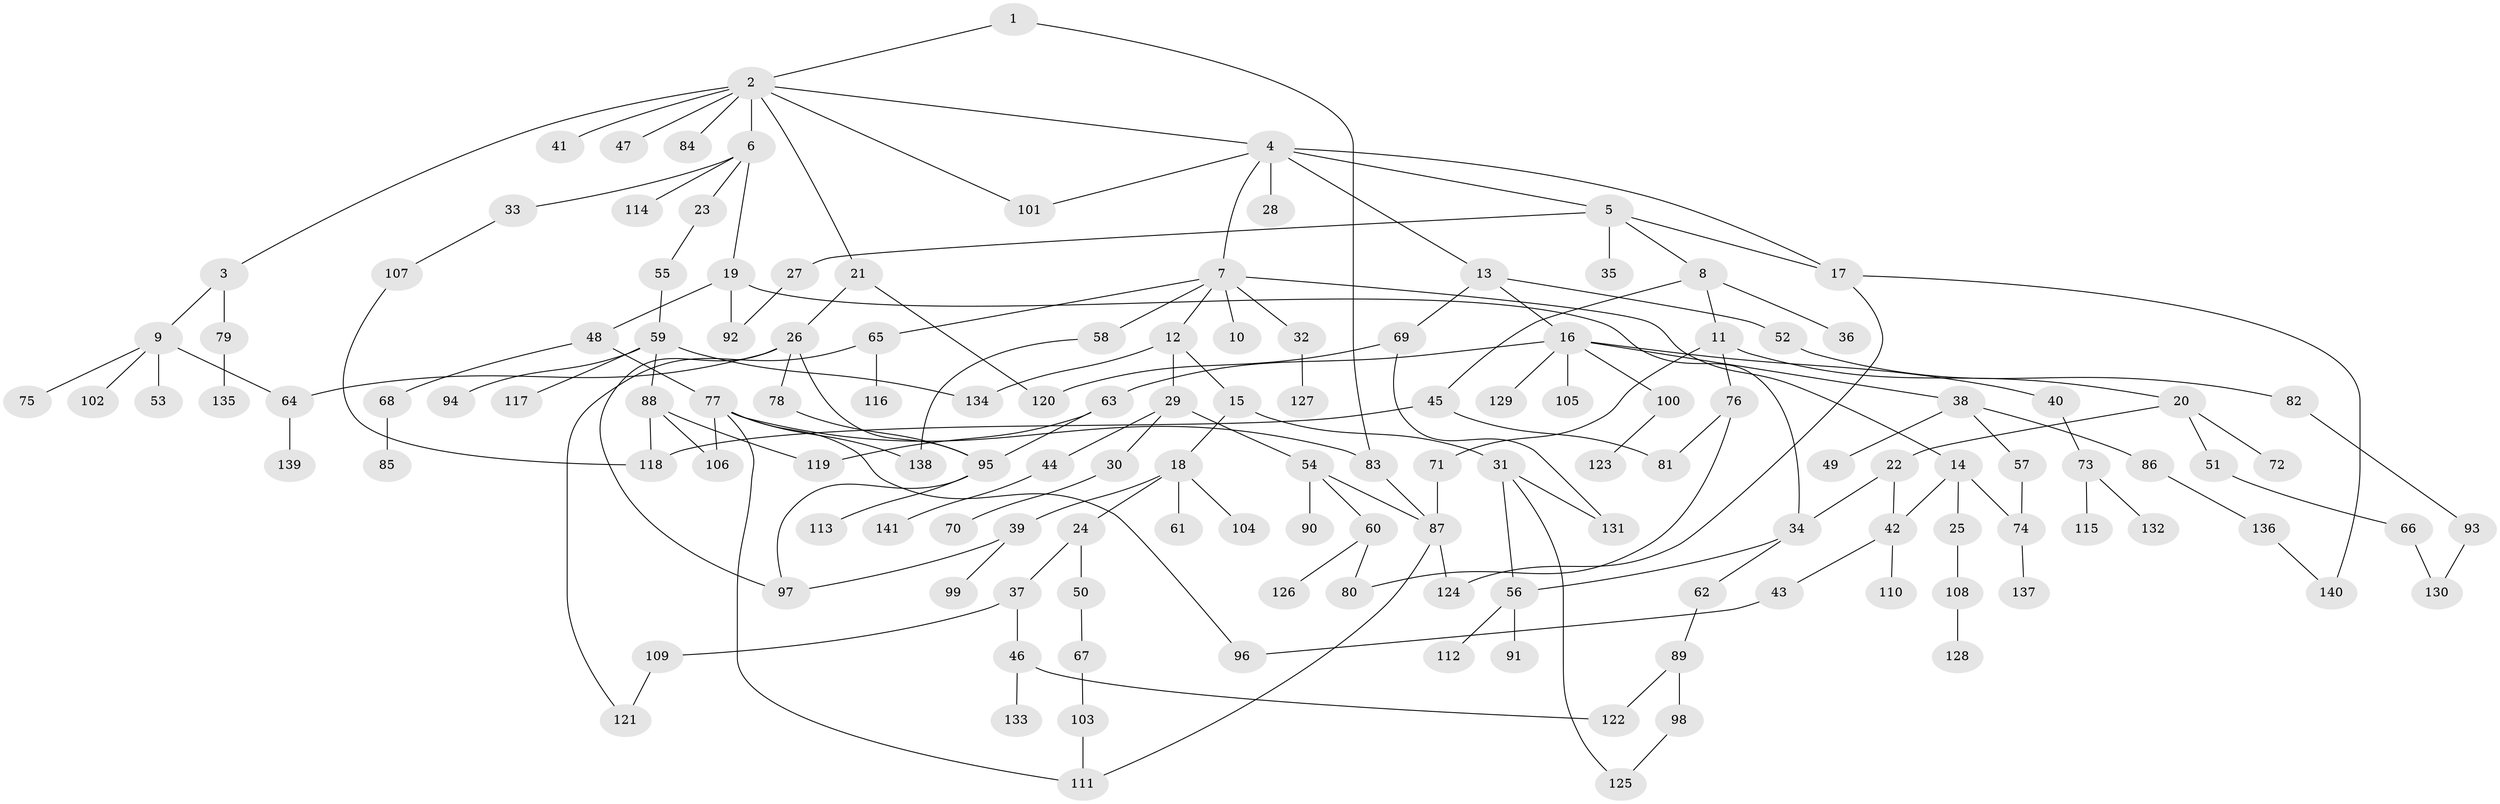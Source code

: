 // coarse degree distribution, {6: 0.028169014084507043, 4: 0.18309859154929578, 3: 0.19718309859154928, 2: 0.30985915492957744, 5: 0.08450704225352113, 1: 0.18309859154929578, 7: 0.014084507042253521}
// Generated by graph-tools (version 1.1) at 2025/36/03/04/25 23:36:01]
// undirected, 141 vertices, 174 edges
graph export_dot {
  node [color=gray90,style=filled];
  1;
  2;
  3;
  4;
  5;
  6;
  7;
  8;
  9;
  10;
  11;
  12;
  13;
  14;
  15;
  16;
  17;
  18;
  19;
  20;
  21;
  22;
  23;
  24;
  25;
  26;
  27;
  28;
  29;
  30;
  31;
  32;
  33;
  34;
  35;
  36;
  37;
  38;
  39;
  40;
  41;
  42;
  43;
  44;
  45;
  46;
  47;
  48;
  49;
  50;
  51;
  52;
  53;
  54;
  55;
  56;
  57;
  58;
  59;
  60;
  61;
  62;
  63;
  64;
  65;
  66;
  67;
  68;
  69;
  70;
  71;
  72;
  73;
  74;
  75;
  76;
  77;
  78;
  79;
  80;
  81;
  82;
  83;
  84;
  85;
  86;
  87;
  88;
  89;
  90;
  91;
  92;
  93;
  94;
  95;
  96;
  97;
  98;
  99;
  100;
  101;
  102;
  103;
  104;
  105;
  106;
  107;
  108;
  109;
  110;
  111;
  112;
  113;
  114;
  115;
  116;
  117;
  118;
  119;
  120;
  121;
  122;
  123;
  124;
  125;
  126;
  127;
  128;
  129;
  130;
  131;
  132;
  133;
  134;
  135;
  136;
  137;
  138;
  139;
  140;
  141;
  1 -- 2;
  1 -- 83;
  2 -- 3;
  2 -- 4;
  2 -- 6;
  2 -- 21;
  2 -- 41;
  2 -- 47;
  2 -- 84;
  2 -- 101;
  3 -- 9;
  3 -- 79;
  4 -- 5;
  4 -- 7;
  4 -- 13;
  4 -- 28;
  4 -- 101;
  4 -- 17;
  5 -- 8;
  5 -- 17;
  5 -- 27;
  5 -- 35;
  6 -- 19;
  6 -- 23;
  6 -- 33;
  6 -- 114;
  7 -- 10;
  7 -- 12;
  7 -- 14;
  7 -- 32;
  7 -- 58;
  7 -- 65;
  8 -- 11;
  8 -- 36;
  8 -- 45;
  9 -- 53;
  9 -- 75;
  9 -- 102;
  9 -- 64;
  11 -- 20;
  11 -- 71;
  11 -- 76;
  12 -- 15;
  12 -- 29;
  12 -- 134;
  13 -- 16;
  13 -- 52;
  13 -- 69;
  14 -- 25;
  14 -- 74;
  14 -- 42;
  15 -- 18;
  15 -- 31;
  16 -- 38;
  16 -- 40;
  16 -- 63;
  16 -- 100;
  16 -- 105;
  16 -- 129;
  17 -- 124;
  17 -- 140;
  18 -- 24;
  18 -- 39;
  18 -- 61;
  18 -- 104;
  19 -- 34;
  19 -- 48;
  19 -- 92;
  20 -- 22;
  20 -- 51;
  20 -- 72;
  21 -- 26;
  21 -- 120;
  22 -- 42;
  22 -- 34;
  23 -- 55;
  24 -- 37;
  24 -- 50;
  25 -- 108;
  26 -- 64;
  26 -- 78;
  26 -- 95;
  26 -- 97;
  27 -- 92;
  29 -- 30;
  29 -- 44;
  29 -- 54;
  30 -- 70;
  31 -- 56;
  31 -- 125;
  31 -- 131;
  32 -- 127;
  33 -- 107;
  34 -- 62;
  34 -- 56;
  37 -- 46;
  37 -- 109;
  38 -- 49;
  38 -- 57;
  38 -- 86;
  39 -- 99;
  39 -- 97;
  40 -- 73;
  42 -- 43;
  42 -- 110;
  43 -- 96;
  44 -- 141;
  45 -- 81;
  45 -- 118;
  46 -- 133;
  46 -- 122;
  48 -- 68;
  48 -- 77;
  50 -- 67;
  51 -- 66;
  52 -- 82;
  54 -- 60;
  54 -- 87;
  54 -- 90;
  55 -- 59;
  56 -- 91;
  56 -- 112;
  57 -- 74;
  58 -- 138;
  59 -- 88;
  59 -- 94;
  59 -- 117;
  59 -- 134;
  60 -- 80;
  60 -- 126;
  62 -- 89;
  63 -- 119;
  63 -- 95;
  64 -- 139;
  65 -- 116;
  65 -- 121;
  66 -- 130;
  67 -- 103;
  68 -- 85;
  69 -- 120;
  69 -- 131;
  71 -- 87;
  73 -- 115;
  73 -- 132;
  74 -- 137;
  76 -- 80;
  76 -- 81;
  77 -- 83;
  77 -- 138;
  77 -- 111;
  77 -- 96;
  77 -- 106;
  78 -- 95;
  79 -- 135;
  82 -- 93;
  83 -- 87;
  86 -- 136;
  87 -- 111;
  87 -- 124;
  88 -- 106;
  88 -- 118;
  88 -- 119;
  89 -- 98;
  89 -- 122;
  93 -- 130;
  95 -- 113;
  95 -- 97;
  98 -- 125;
  100 -- 123;
  103 -- 111;
  107 -- 118;
  108 -- 128;
  109 -- 121;
  136 -- 140;
}
